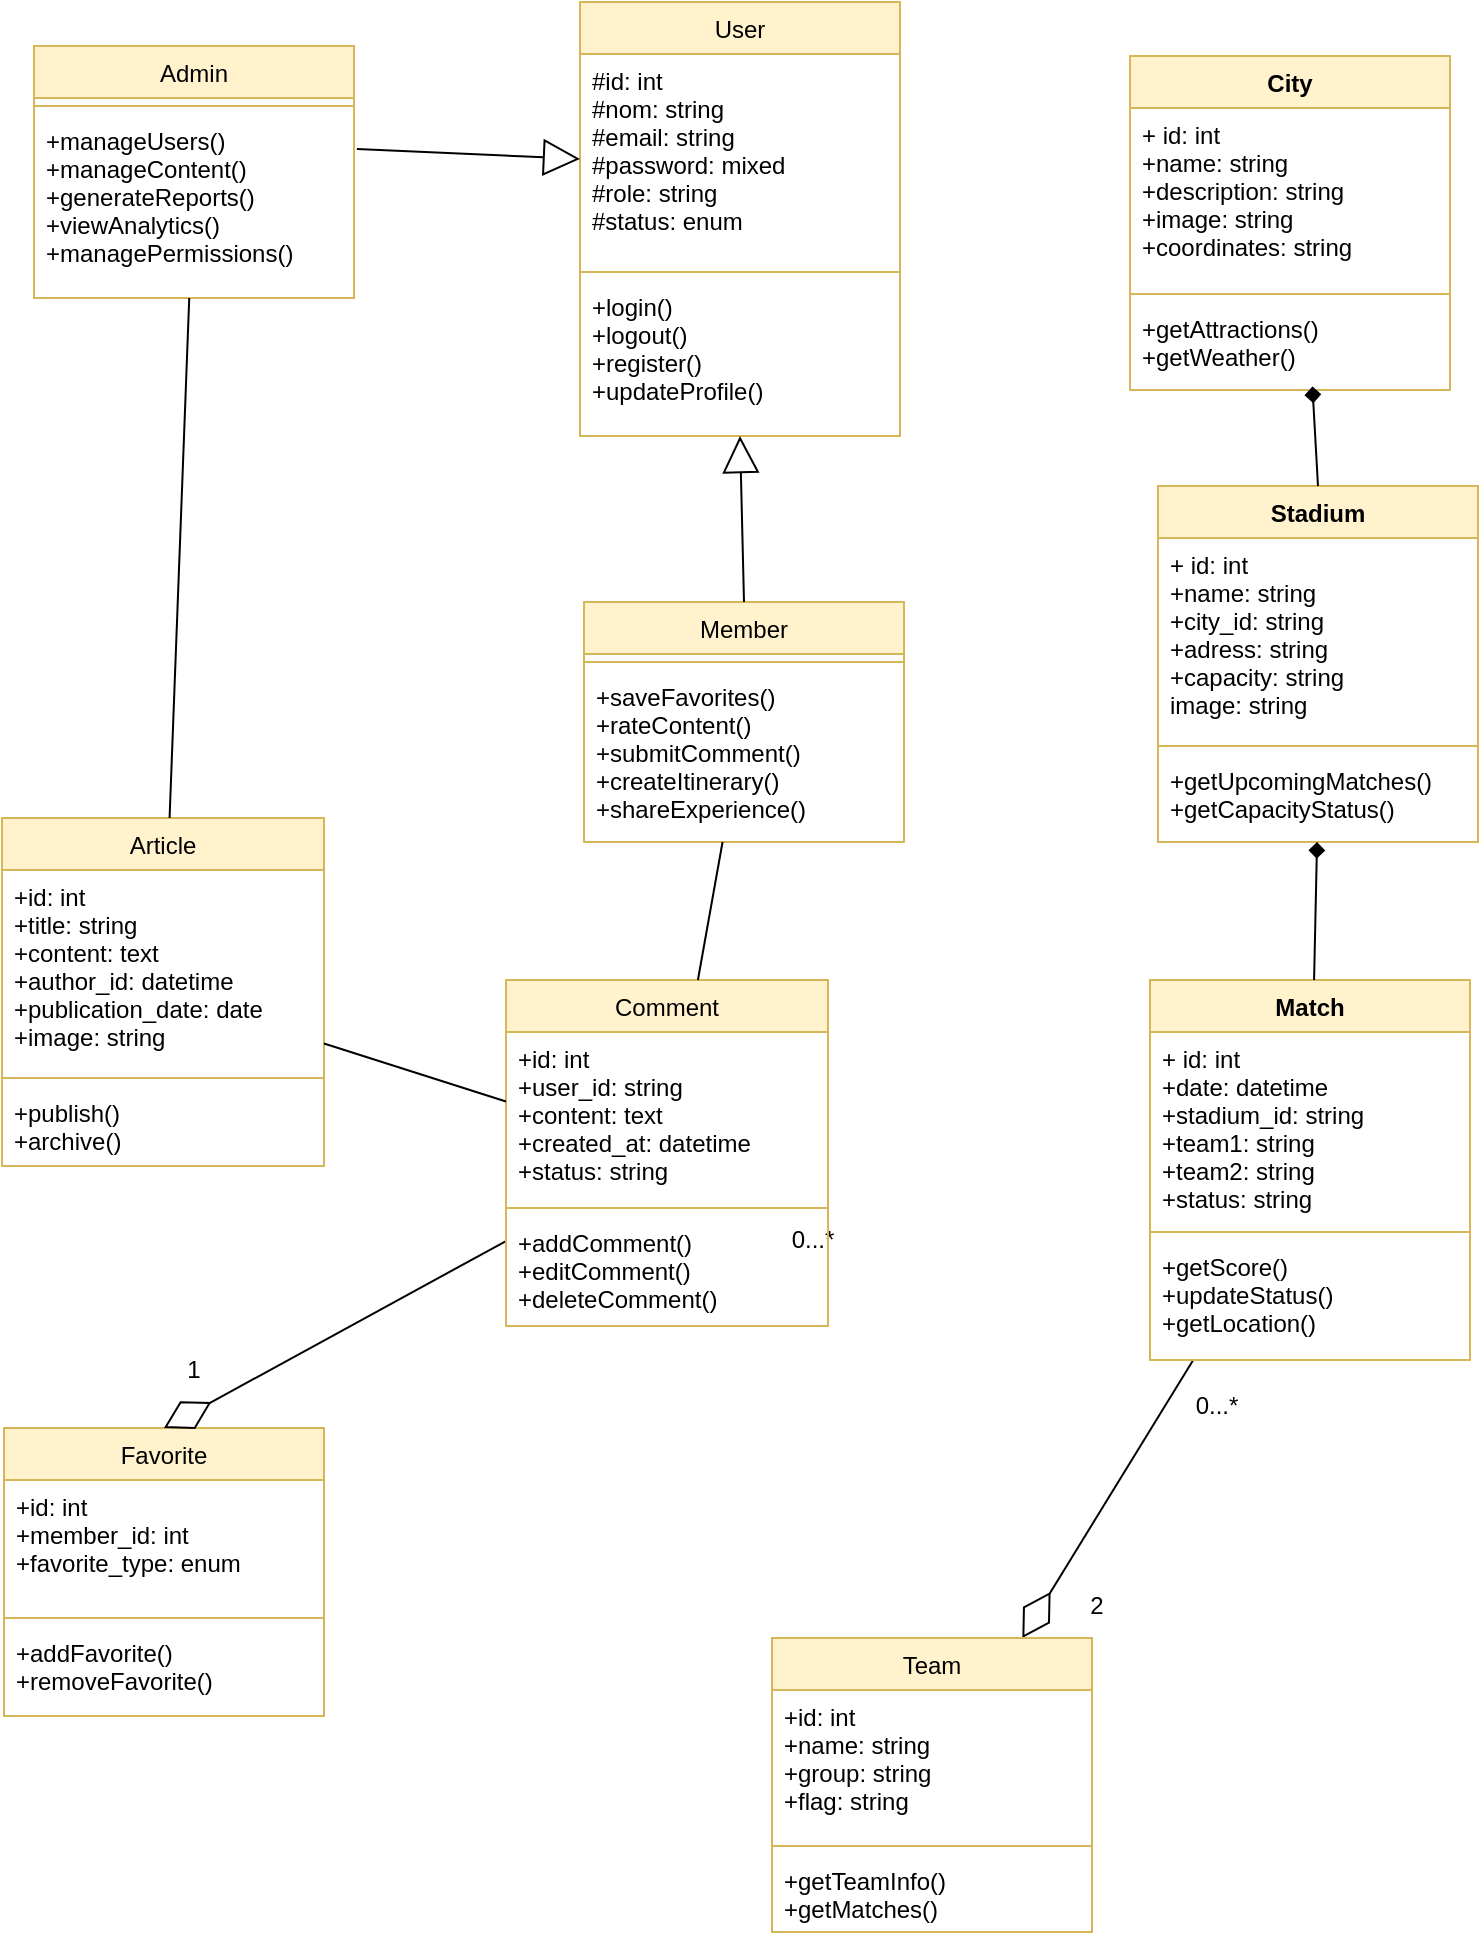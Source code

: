 <mxfile>
    <diagram id="VtRV-fOh-d225GwUcRwI" name="Page-1">
        <mxGraphModel dx="888" dy="406" grid="0" gridSize="10" guides="1" tooltips="1" connect="1" arrows="1" fold="1" page="1" pageScale="1" pageWidth="850" pageHeight="1100" math="0" shadow="0">
            <root>
                <mxCell id="0"/>
                <mxCell id="1" parent="0"/>
                <mxCell id="2" value="User" style="swimlane;fontStyle=0;align=center;verticalAlign=top;childLayout=stackLayout;horizontal=1;startSize=26;horizontalStack=0;resizeParent=1;resizeParentMax=0;resizeLast=0;collapsible=1;marginBottom=0;fillColor=#fff2cc;strokeColor=#d6b656;" parent="1" vertex="1">
                    <mxGeometry x="333" y="20" width="160" height="217" as="geometry">
                        <mxRectangle x="281" y="44" width="75" height="26" as="alternateBounds"/>
                    </mxGeometry>
                </mxCell>
                <mxCell id="3" value="#id: int&#xa;#nom: string&#xa;#email: string&#xa;#password: mixed&#xa;#role: string&#xa;#status: enum" style="text;strokeColor=none;fillColor=none;align=left;verticalAlign=top;spacingLeft=4;spacingRight=4;overflow=hidden;rotatable=0;points=[[0,0.5],[1,0.5]];portConstraint=eastwest;" parent="2" vertex="1">
                    <mxGeometry y="26" width="160" height="105" as="geometry"/>
                </mxCell>
                <mxCell id="4" value="" style="line;strokeWidth=1;fillColor=none;align=left;verticalAlign=middle;spacingTop=-1;spacingLeft=3;spacingRight=3;rotatable=0;labelPosition=right;points=[];portConstraint=eastwest;strokeColor=inherit;" parent="2" vertex="1">
                    <mxGeometry y="131" width="160" height="8" as="geometry"/>
                </mxCell>
                <mxCell id="5" value="+login()&#xa;+logout()&#xa;+register()&#xa;+updateProfile()" style="text;strokeColor=none;fillColor=none;align=left;verticalAlign=top;spacingLeft=4;spacingRight=4;overflow=hidden;rotatable=0;points=[[0,0.5],[1,0.5]];portConstraint=eastwest;" parent="2" vertex="1">
                    <mxGeometry y="139" width="160" height="78" as="geometry"/>
                </mxCell>
                <mxCell id="10" value="Admin" style="swimlane;fontStyle=0;align=center;verticalAlign=top;childLayout=stackLayout;horizontal=1;startSize=26;horizontalStack=0;resizeParent=1;resizeParentMax=0;resizeLast=0;collapsible=1;marginBottom=0;fillColor=#fff2cc;strokeColor=#d6b656;" parent="1" vertex="1">
                    <mxGeometry x="60" y="42" width="160" height="126" as="geometry">
                        <mxRectangle x="95" y="109" width="69" height="26" as="alternateBounds"/>
                    </mxGeometry>
                </mxCell>
                <mxCell id="12" value="" style="line;strokeWidth=1;fillColor=none;align=left;verticalAlign=middle;spacingTop=-1;spacingLeft=3;spacingRight=3;rotatable=0;labelPosition=right;points=[];portConstraint=eastwest;strokeColor=inherit;" parent="10" vertex="1">
                    <mxGeometry y="26" width="160" height="8" as="geometry"/>
                </mxCell>
                <mxCell id="13" value="+manageUsers()&#xa;+manageContent()&#xa;+generateReports()&#xa;+viewAnalytics()&#xa;+managePermissions()" style="text;strokeColor=none;fillColor=none;align=left;verticalAlign=top;spacingLeft=4;spacingRight=4;overflow=hidden;rotatable=0;points=[[0,0.5],[1,0.5]];portConstraint=eastwest;" parent="10" vertex="1">
                    <mxGeometry y="34" width="160" height="92" as="geometry"/>
                </mxCell>
                <mxCell id="17" value="Member" style="swimlane;fontStyle=0;align=center;verticalAlign=top;childLayout=stackLayout;horizontal=1;startSize=26;horizontalStack=0;resizeParent=1;resizeParentMax=0;resizeLast=0;collapsible=1;marginBottom=0;fillColor=#fff2cc;strokeColor=#d6b656;" parent="1" vertex="1">
                    <mxGeometry x="335" y="320" width="160" height="120" as="geometry">
                        <mxRectangle x="370" y="326" width="75" height="26" as="alternateBounds"/>
                    </mxGeometry>
                </mxCell>
                <mxCell id="19" value="" style="line;strokeWidth=1;fillColor=none;align=left;verticalAlign=middle;spacingTop=-1;spacingLeft=3;spacingRight=3;rotatable=0;labelPosition=right;points=[];portConstraint=eastwest;strokeColor=inherit;" parent="17" vertex="1">
                    <mxGeometry y="26" width="160" height="8" as="geometry"/>
                </mxCell>
                <mxCell id="20" value="+saveFavorites()&#xa;+rateContent()&#xa;+submitComment()&#xa;+createItinerary()&#xa;+shareExperience()" style="text;strokeColor=none;fillColor=none;align=left;verticalAlign=top;spacingLeft=4;spacingRight=4;overflow=hidden;rotatable=0;points=[[0,0.5],[1,0.5]];portConstraint=eastwest;" parent="17" vertex="1">
                    <mxGeometry y="34" width="160" height="86" as="geometry"/>
                </mxCell>
                <mxCell id="21" value="City" style="swimlane;fontStyle=1;align=center;verticalAlign=top;childLayout=stackLayout;horizontal=1;startSize=26;horizontalStack=0;resizeParent=1;resizeParentMax=0;resizeLast=0;collapsible=1;marginBottom=0;fillColor=#fff2cc;strokeColor=#d6b656;" parent="1" vertex="1">
                    <mxGeometry x="608" y="47" width="160" height="167" as="geometry">
                        <mxRectangle x="576" y="142" width="80" height="26" as="alternateBounds"/>
                    </mxGeometry>
                </mxCell>
                <mxCell id="22" value="+ id: int&#xa;+name: string&#xa;+description: string&#xa;+image: string&#xa;+coordinates: string" style="text;strokeColor=none;fillColor=none;align=left;verticalAlign=top;spacingLeft=4;spacingRight=4;overflow=hidden;rotatable=0;points=[[0,0.5],[1,0.5]];portConstraint=eastwest;" parent="21" vertex="1">
                    <mxGeometry y="26" width="160" height="89" as="geometry"/>
                </mxCell>
                <mxCell id="23" value="" style="line;strokeWidth=1;fillColor=none;align=left;verticalAlign=middle;spacingTop=-1;spacingLeft=3;spacingRight=3;rotatable=0;labelPosition=right;points=[];portConstraint=eastwest;strokeColor=inherit;" parent="21" vertex="1">
                    <mxGeometry y="115" width="160" height="8" as="geometry"/>
                </mxCell>
                <mxCell id="24" value="+getAttractions()&#xa;+getWeather()" style="text;strokeColor=none;fillColor=none;align=left;verticalAlign=top;spacingLeft=4;spacingRight=4;overflow=hidden;rotatable=0;points=[[0,0.5],[1,0.5]];portConstraint=eastwest;" parent="21" vertex="1">
                    <mxGeometry y="123" width="160" height="44" as="geometry"/>
                </mxCell>
                <mxCell id="45" value="Favorite" style="swimlane;fontStyle=0;align=center;verticalAlign=top;childLayout=stackLayout;horizontal=1;startSize=26;horizontalStack=0;resizeParent=1;resizeParentMax=0;resizeLast=0;collapsible=1;marginBottom=0;fillColor=#fff2cc;strokeColor=#d6b656;" parent="1" vertex="1">
                    <mxGeometry x="45" y="733" width="160" height="144" as="geometry">
                        <mxRectangle x="173" y="468" width="75" height="26" as="alternateBounds"/>
                    </mxGeometry>
                </mxCell>
                <mxCell id="46" value="+id: int&#xa;+member_id: int&#xa;+favorite_type: enum" style="text;strokeColor=none;fillColor=none;align=left;verticalAlign=top;spacingLeft=4;spacingRight=4;overflow=hidden;rotatable=0;points=[[0,0.5],[1,0.5]];portConstraint=eastwest;" parent="45" vertex="1">
                    <mxGeometry y="26" width="160" height="65" as="geometry"/>
                </mxCell>
                <mxCell id="47" value="" style="line;strokeWidth=1;fillColor=none;align=left;verticalAlign=middle;spacingTop=-1;spacingLeft=3;spacingRight=3;rotatable=0;labelPosition=right;points=[];portConstraint=eastwest;strokeColor=inherit;" parent="45" vertex="1">
                    <mxGeometry y="91" width="160" height="8" as="geometry"/>
                </mxCell>
                <mxCell id="48" value="+addFavorite()&#xa;+removeFavorite()" style="text;strokeColor=none;fillColor=none;align=left;verticalAlign=top;spacingLeft=4;spacingRight=4;overflow=hidden;rotatable=0;points=[[0,0.5],[1,0.5]];portConstraint=eastwest;" parent="45" vertex="1">
                    <mxGeometry y="99" width="160" height="45" as="geometry"/>
                </mxCell>
                <mxCell id="50" value="" style="endArrow=block;endSize=16;endFill=0;html=1;exitX=1.009;exitY=0.19;exitDx=0;exitDy=0;entryX=0;entryY=0.5;entryDx=0;entryDy=0;exitPerimeter=0;" parent="1" source="13" target="3" edge="1">
                    <mxGeometry width="160" relative="1" as="geometry">
                        <mxPoint x="117" y="55" as="sourcePoint"/>
                        <mxPoint x="277" y="55" as="targetPoint"/>
                    </mxGeometry>
                </mxCell>
                <mxCell id="53" value="" style="endArrow=block;endSize=16;endFill=0;html=1;entryX=0.5;entryY=1;entryDx=0;entryDy=0;exitX=0.5;exitY=0;exitDx=0;exitDy=0;" parent="1" source="17" target="2" edge="1">
                    <mxGeometry width="160" relative="1" as="geometry">
                        <mxPoint x="137" y="75.0" as="sourcePoint"/>
                        <mxPoint x="297" y="75.0" as="targetPoint"/>
                    </mxGeometry>
                </mxCell>
                <mxCell id="64" value="" style="endArrow=diamondThin;endFill=0;endSize=24;html=1;entryX=0.5;entryY=0;entryDx=0;entryDy=0;" parent="1" source="90" target="45" edge="1">
                    <mxGeometry width="160" relative="1" as="geometry">
                        <mxPoint x="301.0" y="606" as="sourcePoint"/>
                        <mxPoint x="388" y="390" as="targetPoint"/>
                    </mxGeometry>
                </mxCell>
                <mxCell id="65" value="" style="endArrow=diamondThin;endFill=0;endSize=24;html=1;" parent="1" source="79" target="29" edge="1">
                    <mxGeometry width="160" relative="1" as="geometry">
                        <mxPoint x="461.0" y="606" as="sourcePoint"/>
                        <mxPoint x="350" y="413" as="targetPoint"/>
                    </mxGeometry>
                </mxCell>
                <mxCell id="66" value="1" style="text;html=1;strokeColor=none;fillColor=none;align=center;verticalAlign=middle;whiteSpace=wrap;rounded=0;" parent="1" vertex="1">
                    <mxGeometry x="110" y="689" width="60" height="30" as="geometry"/>
                </mxCell>
                <mxCell id="70" value="0...*" style="text;html=1;align=center;verticalAlign=middle;resizable=0;points=[];autosize=1;strokeColor=none;fillColor=none;" parent="1" vertex="1">
                    <mxGeometry x="429" y="626" width="39" height="26" as="geometry"/>
                </mxCell>
                <mxCell id="71" value="2" style="text;html=1;align=center;verticalAlign=middle;resizable=0;points=[];autosize=1;strokeColor=none;fillColor=none;" parent="1" vertex="1">
                    <mxGeometry x="578" y="809" width="25" height="26" as="geometry"/>
                </mxCell>
                <mxCell id="74" value="Stadium" style="swimlane;fontStyle=1;align=center;verticalAlign=top;childLayout=stackLayout;horizontal=1;startSize=26;horizontalStack=0;resizeParent=1;resizeParentMax=0;resizeLast=0;collapsible=1;marginBottom=0;fillColor=#fff2cc;strokeColor=#d6b656;" parent="1" vertex="1">
                    <mxGeometry x="622" y="262" width="160" height="178" as="geometry">
                        <mxRectangle x="576" y="142" width="80" height="26" as="alternateBounds"/>
                    </mxGeometry>
                </mxCell>
                <mxCell id="75" value="+ id: int&#xa;+name: string&#xa;+city_id: string&#xa;+adress: string&#xa;+capacity: string&#xa;image: string" style="text;strokeColor=none;fillColor=none;align=left;verticalAlign=top;spacingLeft=4;spacingRight=4;overflow=hidden;rotatable=0;points=[[0,0.5],[1,0.5]];portConstraint=eastwest;" parent="74" vertex="1">
                    <mxGeometry y="26" width="160" height="100" as="geometry"/>
                </mxCell>
                <mxCell id="76" value="" style="line;strokeWidth=1;fillColor=none;align=left;verticalAlign=middle;spacingTop=-1;spacingLeft=3;spacingRight=3;rotatable=0;labelPosition=right;points=[];portConstraint=eastwest;strokeColor=inherit;" parent="74" vertex="1">
                    <mxGeometry y="126" width="160" height="8" as="geometry"/>
                </mxCell>
                <mxCell id="77" value="+getUpcomingMatches()&#xa;+getCapacityStatus()" style="text;strokeColor=none;fillColor=none;align=left;verticalAlign=top;spacingLeft=4;spacingRight=4;overflow=hidden;rotatable=0;points=[[0,0.5],[1,0.5]];portConstraint=eastwest;" parent="74" vertex="1">
                    <mxGeometry y="134" width="160" height="44" as="geometry"/>
                </mxCell>
                <mxCell id="79" value="Match" style="swimlane;fontStyle=1;align=center;verticalAlign=top;childLayout=stackLayout;horizontal=1;startSize=26;horizontalStack=0;resizeParent=1;resizeParentMax=0;resizeLast=0;collapsible=1;marginBottom=0;fillColor=#fff2cc;strokeColor=#d6b656;" parent="1" vertex="1">
                    <mxGeometry x="618" y="509" width="160" height="190" as="geometry">
                        <mxRectangle x="576" y="142" width="80" height="26" as="alternateBounds"/>
                    </mxGeometry>
                </mxCell>
                <mxCell id="80" value="+ id: int&#xa;+date: datetime&#xa;+stadium_id: string&#xa;+team1: string&#xa;+team2: string&#xa;+status: string" style="text;strokeColor=none;fillColor=none;align=left;verticalAlign=top;spacingLeft=4;spacingRight=4;overflow=hidden;rotatable=0;points=[[0,0.5],[1,0.5]];portConstraint=eastwest;" parent="79" vertex="1">
                    <mxGeometry y="26" width="160" height="96" as="geometry"/>
                </mxCell>
                <mxCell id="81" value="" style="line;strokeWidth=1;fillColor=none;align=left;verticalAlign=middle;spacingTop=-1;spacingLeft=3;spacingRight=3;rotatable=0;labelPosition=right;points=[];portConstraint=eastwest;strokeColor=inherit;" parent="79" vertex="1">
                    <mxGeometry y="122" width="160" height="8" as="geometry"/>
                </mxCell>
                <mxCell id="82" value="+getScore()&#xa;+updateStatus()&#xa;+getLocation()" style="text;strokeColor=none;fillColor=none;align=left;verticalAlign=top;spacingLeft=4;spacingRight=4;overflow=hidden;rotatable=0;points=[[0,0.5],[1,0.5]];portConstraint=eastwest;" parent="79" vertex="1">
                    <mxGeometry y="130" width="160" height="60" as="geometry"/>
                </mxCell>
                <mxCell id="29" value="Team" style="swimlane;fontStyle=0;align=center;verticalAlign=top;childLayout=stackLayout;horizontal=1;startSize=26;horizontalStack=0;resizeParent=1;resizeParentMax=0;resizeLast=0;collapsible=1;marginBottom=0;fillColor=#fff2cc;strokeColor=#d6b656;" parent="1" vertex="1">
                    <mxGeometry x="429" y="838" width="160" height="147" as="geometry">
                        <mxRectangle x="491" y="622" width="75" height="26" as="alternateBounds"/>
                    </mxGeometry>
                </mxCell>
                <mxCell id="30" value="+id: int&#xa;+name: string&#xa;+group: string&#xa;+flag: string" style="text;strokeColor=none;fillColor=none;align=left;verticalAlign=top;spacingLeft=4;spacingRight=4;overflow=hidden;rotatable=0;points=[[0,0.5],[1,0.5]];portConstraint=eastwest;" parent="29" vertex="1">
                    <mxGeometry y="26" width="160" height="74" as="geometry"/>
                </mxCell>
                <mxCell id="31" value="" style="line;strokeWidth=1;fillColor=none;align=left;verticalAlign=middle;spacingTop=-1;spacingLeft=3;spacingRight=3;rotatable=0;labelPosition=right;points=[];portConstraint=eastwest;strokeColor=inherit;" parent="29" vertex="1">
                    <mxGeometry y="100" width="160" height="8" as="geometry"/>
                </mxCell>
                <mxCell id="32" value="+getTeamInfo()&#xa;+getMatches()&#xa;" style="text;strokeColor=none;fillColor=none;align=left;verticalAlign=top;spacingLeft=4;spacingRight=4;overflow=hidden;rotatable=0;points=[[0,0.5],[1,0.5]];portConstraint=eastwest;" parent="29" vertex="1">
                    <mxGeometry y="108" width="160" height="39" as="geometry"/>
                </mxCell>
                <mxCell id="90" value="Comment" style="swimlane;fontStyle=0;align=center;verticalAlign=top;childLayout=stackLayout;horizontal=1;startSize=26;horizontalStack=0;resizeParent=1;resizeParentMax=0;resizeLast=0;collapsible=1;marginBottom=0;fillColor=#fff2cc;strokeColor=#d6b656;" parent="1" vertex="1">
                    <mxGeometry x="296" y="509" width="161" height="173" as="geometry">
                        <mxRectangle x="491" y="622" width="75" height="26" as="alternateBounds"/>
                    </mxGeometry>
                </mxCell>
                <mxCell id="91" value="+id: int&#xa;+user_id: string&#xa;+content: text&#xa;+created_at: datetime&#xa;+status: string" style="text;strokeColor=none;fillColor=none;align=left;verticalAlign=top;spacingLeft=4;spacingRight=4;overflow=hidden;rotatable=0;points=[[0,0.5],[1,0.5]];portConstraint=eastwest;" parent="90" vertex="1">
                    <mxGeometry y="26" width="161" height="84" as="geometry"/>
                </mxCell>
                <mxCell id="92" value="" style="line;strokeWidth=1;fillColor=none;align=left;verticalAlign=middle;spacingTop=-1;spacingLeft=3;spacingRight=3;rotatable=0;labelPosition=right;points=[];portConstraint=eastwest;strokeColor=inherit;" parent="90" vertex="1">
                    <mxGeometry y="110" width="161" height="8" as="geometry"/>
                </mxCell>
                <mxCell id="93" value="+addComment()&#xa;+editComment()&#xa;+deleteComment()" style="text;strokeColor=none;fillColor=none;align=left;verticalAlign=top;spacingLeft=4;spacingRight=4;overflow=hidden;rotatable=0;points=[[0,0.5],[1,0.5]];portConstraint=eastwest;" parent="90" vertex="1">
                    <mxGeometry y="118" width="161" height="55" as="geometry"/>
                </mxCell>
                <mxCell id="95" value="Article" style="swimlane;fontStyle=0;align=center;verticalAlign=top;childLayout=stackLayout;horizontal=1;startSize=26;horizontalStack=0;resizeParent=1;resizeParentMax=0;resizeLast=0;collapsible=1;marginBottom=0;fillColor=#fff2cc;strokeColor=#d6b656;" parent="1" vertex="1">
                    <mxGeometry x="44" y="428" width="161" height="174" as="geometry">
                        <mxRectangle x="491" y="622" width="75" height="26" as="alternateBounds"/>
                    </mxGeometry>
                </mxCell>
                <mxCell id="96" value="+id: int&#xa;+title: string&#xa;+content: text&#xa;+author_id: datetime&#xa;+publication_date: date&#xa;+image: string" style="text;strokeColor=none;fillColor=none;align=left;verticalAlign=top;spacingLeft=4;spacingRight=4;overflow=hidden;rotatable=0;points=[[0,0.5],[1,0.5]];portConstraint=eastwest;" parent="95" vertex="1">
                    <mxGeometry y="26" width="161" height="100" as="geometry"/>
                </mxCell>
                <mxCell id="97" value="" style="line;strokeWidth=1;fillColor=none;align=left;verticalAlign=middle;spacingTop=-1;spacingLeft=3;spacingRight=3;rotatable=0;labelPosition=right;points=[];portConstraint=eastwest;strokeColor=inherit;" parent="95" vertex="1">
                    <mxGeometry y="126" width="161" height="8" as="geometry"/>
                </mxCell>
                <mxCell id="98" value="+publish()&#xa;+archive()" style="text;strokeColor=none;fillColor=none;align=left;verticalAlign=top;spacingLeft=4;spacingRight=4;overflow=hidden;rotatable=0;points=[[0,0.5],[1,0.5]];portConstraint=eastwest;" parent="95" vertex="1">
                    <mxGeometry y="134" width="161" height="40" as="geometry"/>
                </mxCell>
                <mxCell id="99" value="" style="endArrow=none;html=1;" parent="1" source="95" target="10" edge="1">
                    <mxGeometry width="50" height="50" relative="1" as="geometry">
                        <mxPoint x="87" y="433" as="sourcePoint"/>
                        <mxPoint x="220" y="218" as="targetPoint"/>
                    </mxGeometry>
                </mxCell>
                <mxCell id="101" value="" style="endArrow=none;html=1;" parent="1" source="90" target="95" edge="1">
                    <mxGeometry width="50" height="50" relative="1" as="geometry">
                        <mxPoint x="227.999" y="582" as="sourcePoint"/>
                        <mxPoint x="237.828" y="322" as="targetPoint"/>
                    </mxGeometry>
                </mxCell>
                <mxCell id="102" value="" style="endArrow=none;html=1;" parent="1" source="90" target="17" edge="1">
                    <mxGeometry width="50" height="50" relative="1" as="geometry">
                        <mxPoint x="471" y="497" as="sourcePoint"/>
                        <mxPoint x="604" y="282" as="targetPoint"/>
                    </mxGeometry>
                </mxCell>
                <mxCell id="108" value="0...*" style="text;html=1;align=center;verticalAlign=middle;resizable=0;points=[];autosize=1;strokeColor=none;fillColor=none;" parent="1" vertex="1">
                    <mxGeometry x="631" y="709" width="39" height="26" as="geometry"/>
                </mxCell>
                <mxCell id="111" value="" style="endArrow=none;html=1;startArrow=diamond;startFill=1;" parent="1" source="77" target="79" edge="1">
                    <mxGeometry width="50" height="50" relative="1" as="geometry">
                        <mxPoint x="702" y="330" as="sourcePoint"/>
                        <mxPoint x="812" y="516" as="targetPoint"/>
                        <Array as="points"/>
                    </mxGeometry>
                </mxCell>
                <mxCell id="113" value="" style="endArrow=none;html=1;startArrow=diamond;startFill=1;entryX=0.5;entryY=0;entryDx=0;entryDy=0;exitX=0.57;exitY=0.959;exitDx=0;exitDy=0;exitPerimeter=0;" parent="1" source="24" target="74" edge="1">
                    <mxGeometry width="50" height="50" relative="1" as="geometry">
                        <mxPoint x="719" y="193" as="sourcePoint"/>
                        <mxPoint x="717" y="262" as="targetPoint"/>
                        <Array as="points"/>
                    </mxGeometry>
                </mxCell>
            </root>
        </mxGraphModel>
    </diagram>
</mxfile>
